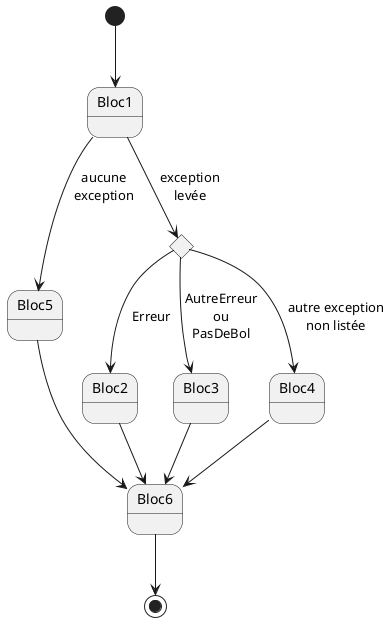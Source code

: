 @startuml

state Bloc1
state Bloc2
state Bloc3
state Bloc4
state Bloc5
state Bloc6
state ChoixException <<choice>>

[*]             --> Bloc1

Bloc1           --> ChoixException  : exception\nlevée

ChoixException  --> Bloc2           : Erreur
ChoixException  --> Bloc3           : AutreErreur\nou\nPasDeBol
ChoixException  --> Bloc4           : autre exception\nnon listée

Bloc1           --> Bloc5           : aucune\nexception

Bloc2           --> Bloc6
Bloc3           --> Bloc6
Bloc4           --> Bloc6
Bloc5           --> Bloc6

Bloc6           --> [*]

@enduml